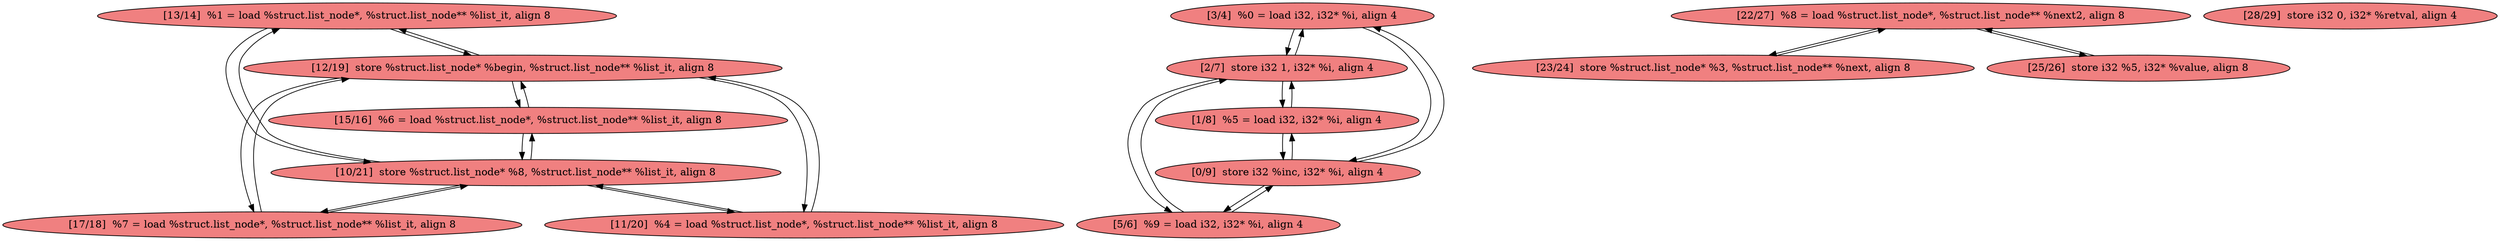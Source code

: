
digraph G {


node28 [fillcolor=lightcoral,label="[13/14]  %1 = load %struct.list_node*, %struct.list_node** %list_it, align 8",shape=ellipse,style=filled ]
node27 [fillcolor=lightcoral,label="[3/4]  %0 = load i32, i32* %i, align 4",shape=ellipse,style=filled ]
node26 [fillcolor=lightcoral,label="[12/19]  store %struct.list_node* %begin, %struct.list_node** %list_it, align 8",shape=ellipse,style=filled ]
node25 [fillcolor=lightcoral,label="[5/6]  %9 = load i32, i32* %i, align 4",shape=ellipse,style=filled ]
node21 [fillcolor=lightcoral,label="[1/8]  %5 = load i32, i32* %i, align 4",shape=ellipse,style=filled ]
node29 [fillcolor=lightcoral,label="[11/20]  %4 = load %struct.list_node*, %struct.list_node** %list_it, align 8",shape=ellipse,style=filled ]
node23 [fillcolor=lightcoral,label="[2/7]  store i32 1, i32* %i, align 4",shape=ellipse,style=filled ]
node15 [fillcolor=lightcoral,label="[0/9]  store i32 %inc, i32* %i, align 4",shape=ellipse,style=filled ]
node17 [fillcolor=lightcoral,label="[22/27]  %8 = load %struct.list_node*, %struct.list_node** %next2, align 8",shape=ellipse,style=filled ]
node22 [fillcolor=lightcoral,label="[23/24]  store %struct.list_node* %3, %struct.list_node** %next, align 8",shape=ellipse,style=filled ]
node18 [fillcolor=lightcoral,label="[17/18]  %7 = load %struct.list_node*, %struct.list_node** %list_it, align 8",shape=ellipse,style=filled ]
node24 [fillcolor=lightcoral,label="[28/29]  store i32 0, i32* %retval, align 4",shape=ellipse,style=filled ]
node16 [fillcolor=lightcoral,label="[10/21]  store %struct.list_node* %8, %struct.list_node** %list_it, align 8",shape=ellipse,style=filled ]
node19 [fillcolor=lightcoral,label="[15/16]  %6 = load %struct.list_node*, %struct.list_node** %list_it, align 8",shape=ellipse,style=filled ]
node20 [fillcolor=lightcoral,label="[25/26]  store i32 %5, i32* %value, align 8",shape=ellipse,style=filled ]

node21->node15 [ ]
node16->node28 [ ]
node27->node15 [ ]
node15->node27 [ ]
node23->node21 [ ]
node21->node23 [ ]
node29->node16 [ ]
node16->node29 [ ]
node29->node26 [ ]
node26->node29 [ ]
node19->node16 [ ]
node16->node19 [ ]
node18->node16 [ ]
node15->node21 [ ]
node27->node23 [ ]
node15->node25 [ ]
node26->node28 [ ]
node25->node15 [ ]
node18->node26 [ ]
node17->node20 [ ]
node23->node27 [ ]
node22->node17 [ ]
node20->node17 [ ]
node28->node16 [ ]
node23->node25 [ ]
node19->node26 [ ]
node26->node18 [ ]
node17->node22 [ ]
node26->node19 [ ]
node16->node18 [ ]
node28->node26 [ ]
node25->node23 [ ]


}
